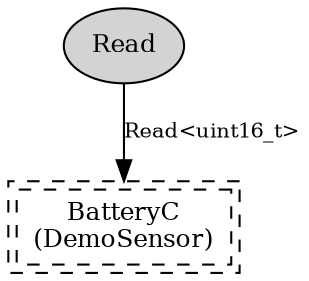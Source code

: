 digraph "tos.platforms.z1.DemoSensorC" {
  n0x40ed5e18 [shape=ellipse, style=filled, label="Read", fontsize=12];
  "DemoSensorC.DemoSensor" [fontsize=12, shape=box,peripheries=2, style=dashed, label="BatteryC\n(DemoSensor)", URL="../chtml/tos.platforms.z1.chips.msp430.adc12.BatteryC.html"];
  "n0x40ed5e18" -> "DemoSensorC.DemoSensor" [label="Read<uint16_t>", URL="../ihtml/tos.interfaces.Read.html", fontsize=10];
}
